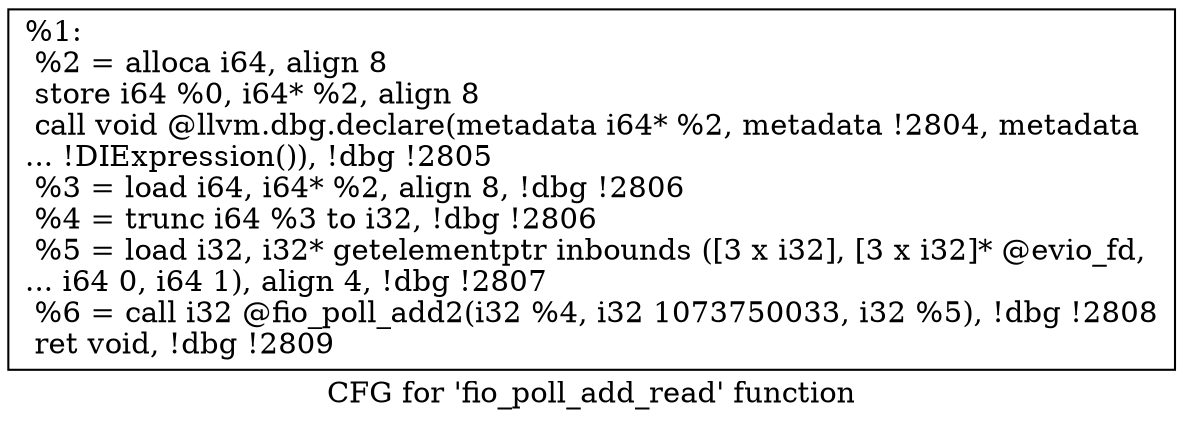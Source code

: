 digraph "CFG for 'fio_poll_add_read' function" {
	label="CFG for 'fio_poll_add_read' function";

	Node0x556851563150 [shape=record,label="{%1:\l  %2 = alloca i64, align 8\l  store i64 %0, i64* %2, align 8\l  call void @llvm.dbg.declare(metadata i64* %2, metadata !2804, metadata\l... !DIExpression()), !dbg !2805\l  %3 = load i64, i64* %2, align 8, !dbg !2806\l  %4 = trunc i64 %3 to i32, !dbg !2806\l  %5 = load i32, i32* getelementptr inbounds ([3 x i32], [3 x i32]* @evio_fd,\l... i64 0, i64 1), align 4, !dbg !2807\l  %6 = call i32 @fio_poll_add2(i32 %4, i32 1073750033, i32 %5), !dbg !2808\l  ret void, !dbg !2809\l}"];
}

